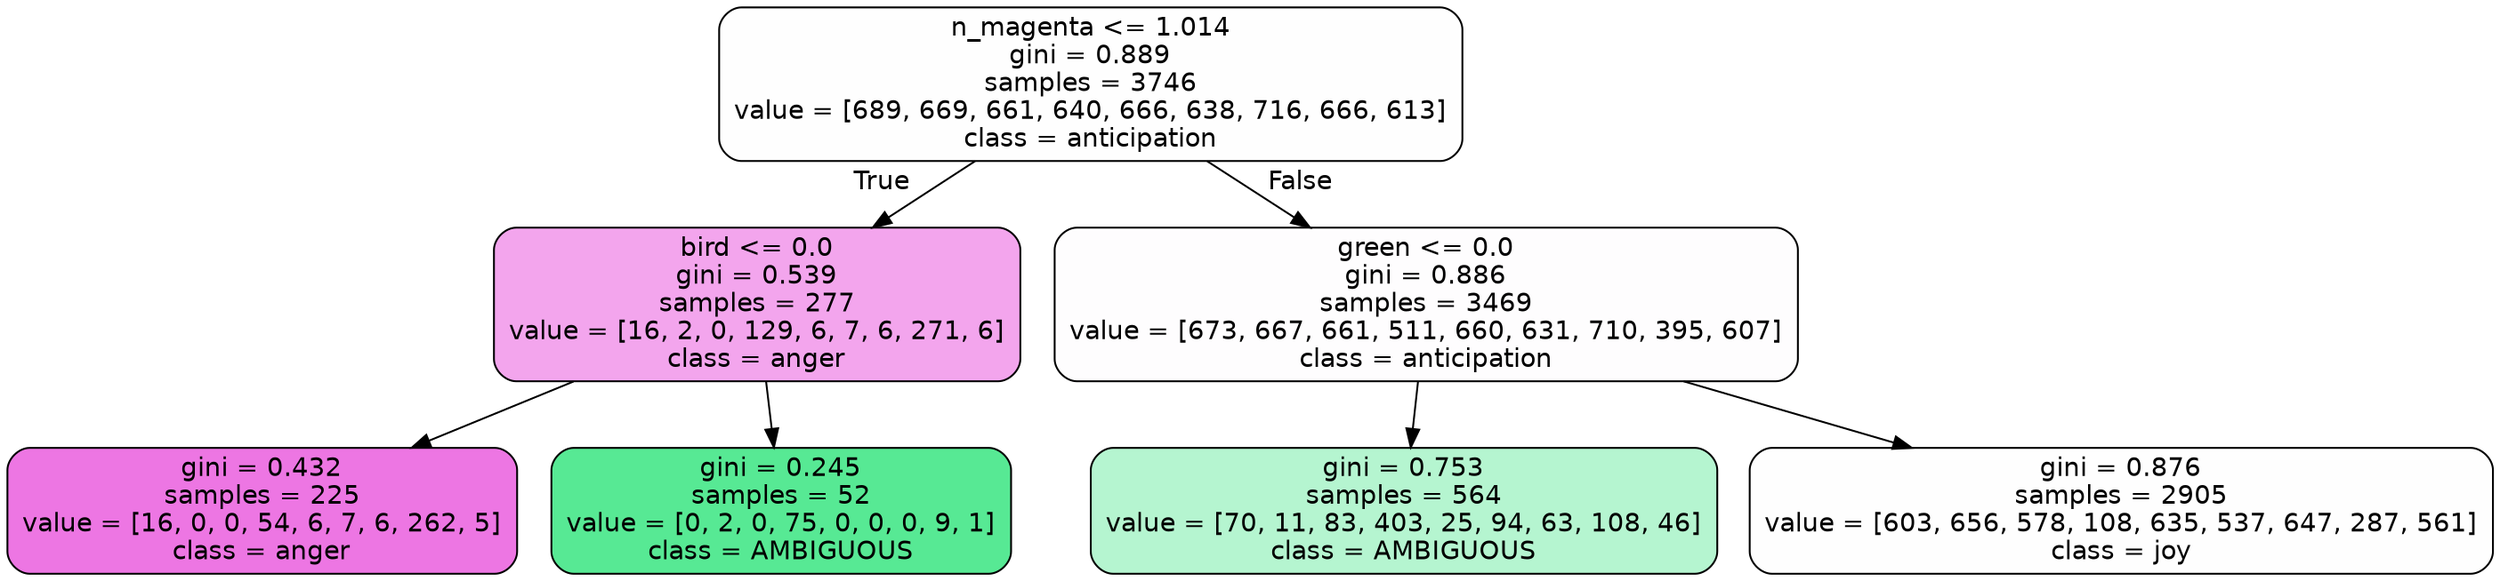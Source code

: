 digraph Tree {
node [shape=box, style="filled, rounded", color="black", fontname=helvetica] ;
edge [fontname=helvetica] ;
0 [label="n_magenta <= 1.014\ngini = 0.889\nsamples = 3746\nvalue = [689, 669, 661, 640, 666, 638, 716, 666, 613]\nclass = anticipation", fillcolor="#8139e501"] ;
1 [label="bird <= 0.0\ngini = 0.539\nsamples = 277\nvalue = [16, 2, 0, 129, 6, 7, 6, 271, 6]\nclass = anger", fillcolor="#e539d773"] ;
0 -> 1 [labeldistance=2.5, labelangle=45, headlabel="True"] ;
2 [label="gini = 0.432\nsamples = 225\nvalue = [16, 0, 0, 54, 6, 7, 6, 262, 5]\nclass = anger", fillcolor="#e539d7b0"] ;
1 -> 2 ;
3 [label="gini = 0.245\nsamples = 52\nvalue = [0, 2, 0, 75, 0, 0, 0, 9, 1]\nclass = AMBIGUOUS", fillcolor="#39e581d8"] ;
1 -> 3 ;
4 [label="green <= 0.0\ngini = 0.886\nsamples = 3469\nvalue = [673, 667, 661, 511, 660, 631, 710, 395, 607]\nclass = anticipation", fillcolor="#8139e502"] ;
0 -> 4 [labeldistance=2.5, labelangle=-45, headlabel="False"] ;
5 [label="gini = 0.753\nsamples = 564\nvalue = [70, 11, 83, 403, 25, 94, 63, 108, 46]\nclass = AMBIGUOUS", fillcolor="#39e5815f"] ;
4 -> 5 ;
6 [label="gini = 0.876\nsamples = 2905\nvalue = [603, 656, 578, 108, 635, 537, 647, 287, 561]\nclass = joy", fillcolor="#d7e53901"] ;
4 -> 6 ;
}